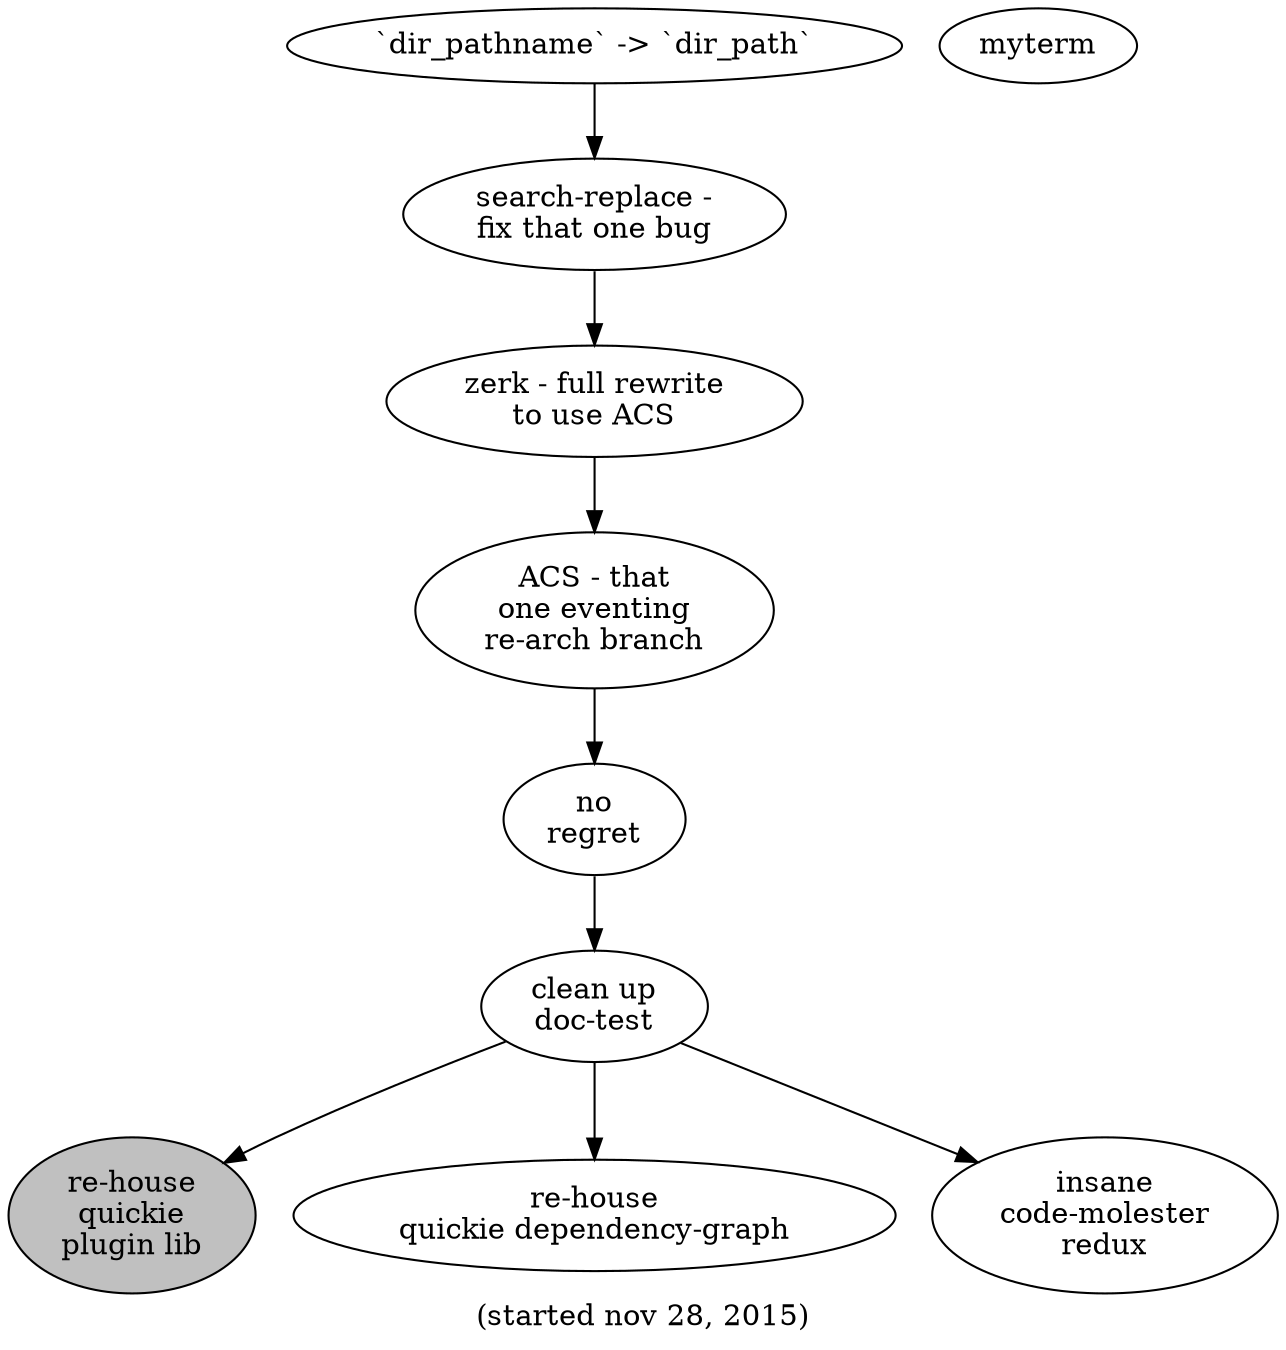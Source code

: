 digraph g {

  /* color for active thing: #b5d5fb */

  label="(started nov 28, 2015)"

  clean_up_doctest -> re_house_xx
  re_house_xx [label="re-house\nquickie\nplugin lib" fillcolor="gray" style="filled"]
  clean_up_doctest [label="clean up\ndoc-test" ]
  clean_up_doctest -> re_house_yy
  re_house_yy [label="re-house\nquickie dependency-graph"]
  clean_up_doctest->insane_CM_redux
  insane_CM_redux [label="insane\ncode-molester\nredux"]

  no_regret -> clean_up_doctest

  myterm
  dpn->sea
  dpn [label="`dir_pathname` -> `dir_path`"]
  sea [label="search-replace -\nfix that one bug"]
  sea->zerk
  zerk [label="zerk - full rewrite\nto use ACS"]
  zerk->acs
  acs [label="ACS - that\none eventing\nre-arch branch"]
  acs->no_regret
  no_regret [label="no\nregret"]
}
